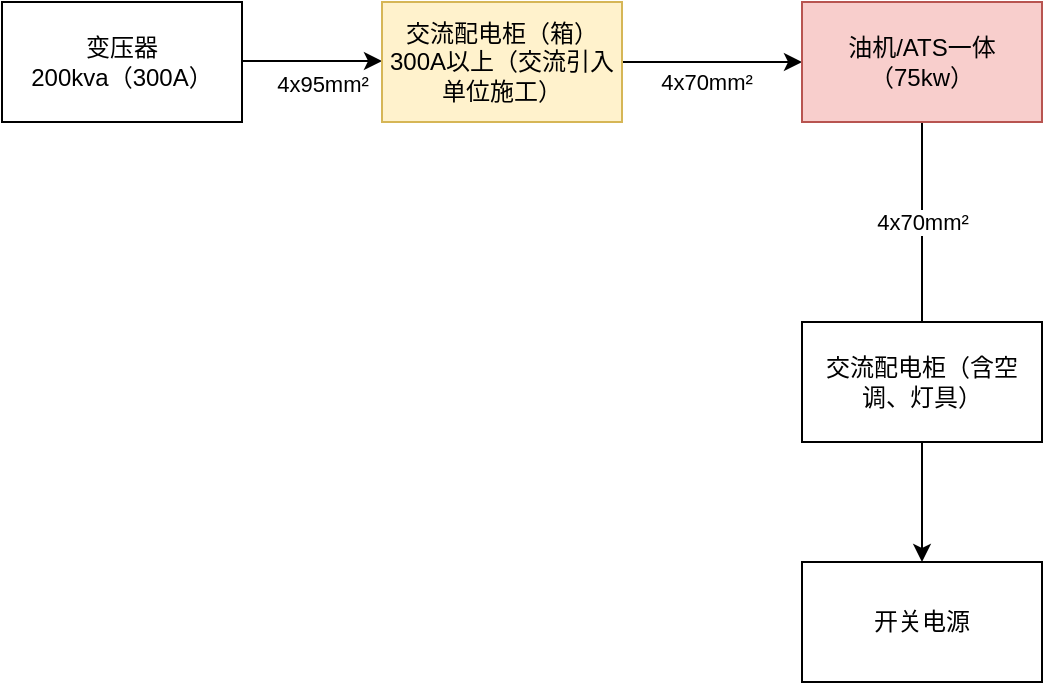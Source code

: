 <mxfile version="24.7.17">
  <diagram name="第 1 页" id="ApRzc046hKIpn8vIO2zk">
    <mxGraphModel dx="795" dy="477" grid="1" gridSize="10" guides="1" tooltips="1" connect="1" arrows="1" fold="1" page="1" pageScale="1" pageWidth="827" pageHeight="1169" math="0" shadow="0">
      <root>
        <mxCell id="0" />
        <mxCell id="1" parent="0" />
        <mxCell id="vWuFWRHb3aDXdSqBZEJH-1" value="变压器&lt;div&gt;200kva（300A）&lt;/div&gt;" style="rounded=0;whiteSpace=wrap;html=1;" parent="1" vertex="1">
          <mxGeometry x="110" y="10" width="120" height="60" as="geometry" />
        </mxCell>
        <mxCell id="vWuFWRHb3aDXdSqBZEJH-2" value="" style="endArrow=classic;html=1;rounded=0;exitX=1;exitY=0.5;exitDx=0;exitDy=0;entryX=0;entryY=0.5;entryDx=0;entryDy=0;" parent="1" edge="1">
          <mxGeometry width="50" height="50" relative="1" as="geometry">
            <mxPoint x="230" y="39.5" as="sourcePoint" />
            <mxPoint x="300" y="39.5" as="targetPoint" />
          </mxGeometry>
        </mxCell>
        <mxCell id="vWuFWRHb3aDXdSqBZEJH-4" value="4x95mm²" style="edgeLabel;html=1;align=center;verticalAlign=middle;resizable=0;points=[];" parent="vWuFWRHb3aDXdSqBZEJH-2" vertex="1" connectable="0">
          <mxGeometry x="0.05" y="4" relative="1" as="geometry">
            <mxPoint x="3" y="15" as="offset" />
          </mxGeometry>
        </mxCell>
        <mxCell id="eOHHNRJ09J0mkNT5SgB2-3" style="edgeStyle=orthogonalEdgeStyle;rounded=0;orthogonalLoop=1;jettySize=auto;html=1;exitX=1;exitY=0.5;exitDx=0;exitDy=0;entryX=0;entryY=0.5;entryDx=0;entryDy=0;" parent="1" source="vWuFWRHb3aDXdSqBZEJH-3" target="vWuFWRHb3aDXdSqBZEJH-5" edge="1">
          <mxGeometry relative="1" as="geometry" />
        </mxCell>
        <mxCell id="eOHHNRJ09J0mkNT5SgB2-4" value="4x70mm²" style="edgeLabel;html=1;align=center;verticalAlign=middle;resizable=0;points=[];" parent="eOHHNRJ09J0mkNT5SgB2-3" vertex="1" connectable="0">
          <mxGeometry x="-0.413" y="3" relative="1" as="geometry">
            <mxPoint x="15" y="13" as="offset" />
          </mxGeometry>
        </mxCell>
        <mxCell id="vWuFWRHb3aDXdSqBZEJH-3" value="交流配电柜（箱）300A以上（交流引入单位施工）" style="rounded=0;whiteSpace=wrap;html=1;fillColor=#fff2cc;strokeColor=#d6b656;" parent="1" vertex="1">
          <mxGeometry x="300" y="10" width="120" height="60" as="geometry" />
        </mxCell>
        <mxCell id="vWuFWRHb3aDXdSqBZEJH-8" style="edgeStyle=orthogonalEdgeStyle;rounded=0;orthogonalLoop=1;jettySize=auto;html=1;exitX=0.5;exitY=1;exitDx=0;exitDy=0;entryX=0.5;entryY=0;entryDx=0;entryDy=0;" parent="1" source="vWuFWRHb3aDXdSqBZEJH-5" target="vWuFWRHb3aDXdSqBZEJH-11" edge="1">
          <mxGeometry relative="1" as="geometry">
            <mxPoint x="550" y="190" as="targetPoint" />
            <Array as="points">
              <mxPoint x="620" y="180" />
              <mxPoint x="620" y="180" />
            </Array>
          </mxGeometry>
        </mxCell>
        <mxCell id="vWuFWRHb3aDXdSqBZEJH-9" value="4x70mm²" style="edgeLabel;html=1;align=center;verticalAlign=middle;resizable=0;points=[];" parent="vWuFWRHb3aDXdSqBZEJH-8" vertex="1" connectable="0">
          <mxGeometry x="-0.15" y="1" relative="1" as="geometry">
            <mxPoint x="-1" y="-44" as="offset" />
          </mxGeometry>
        </mxCell>
        <mxCell id="vWuFWRHb3aDXdSqBZEJH-5" value="油机/ATS一体（75kw）" style="rounded=0;whiteSpace=wrap;html=1;fillColor=#f8cecc;strokeColor=#b85450;" parent="1" vertex="1">
          <mxGeometry x="510" y="10" width="120" height="60" as="geometry" />
        </mxCell>
        <mxCell id="eOHHNRJ09J0mkNT5SgB2-7" style="edgeStyle=orthogonalEdgeStyle;rounded=0;orthogonalLoop=1;jettySize=auto;html=1;exitX=0.5;exitY=1;exitDx=0;exitDy=0;entryX=0.5;entryY=0;entryDx=0;entryDy=0;" parent="1" source="vWuFWRHb3aDXdSqBZEJH-11" target="eOHHNRJ09J0mkNT5SgB2-5" edge="1">
          <mxGeometry relative="1" as="geometry" />
        </mxCell>
        <mxCell id="vWuFWRHb3aDXdSqBZEJH-11" value="交流配电柜（含空调、灯具）" style="rounded=0;whiteSpace=wrap;html=1;" parent="1" vertex="1">
          <mxGeometry x="510" y="170" width="120" height="60" as="geometry" />
        </mxCell>
        <mxCell id="eOHHNRJ09J0mkNT5SgB2-5" value="开关电源" style="rounded=0;whiteSpace=wrap;html=1;" parent="1" vertex="1">
          <mxGeometry x="510" y="290" width="120" height="60" as="geometry" />
        </mxCell>
      </root>
    </mxGraphModel>
  </diagram>
</mxfile>

